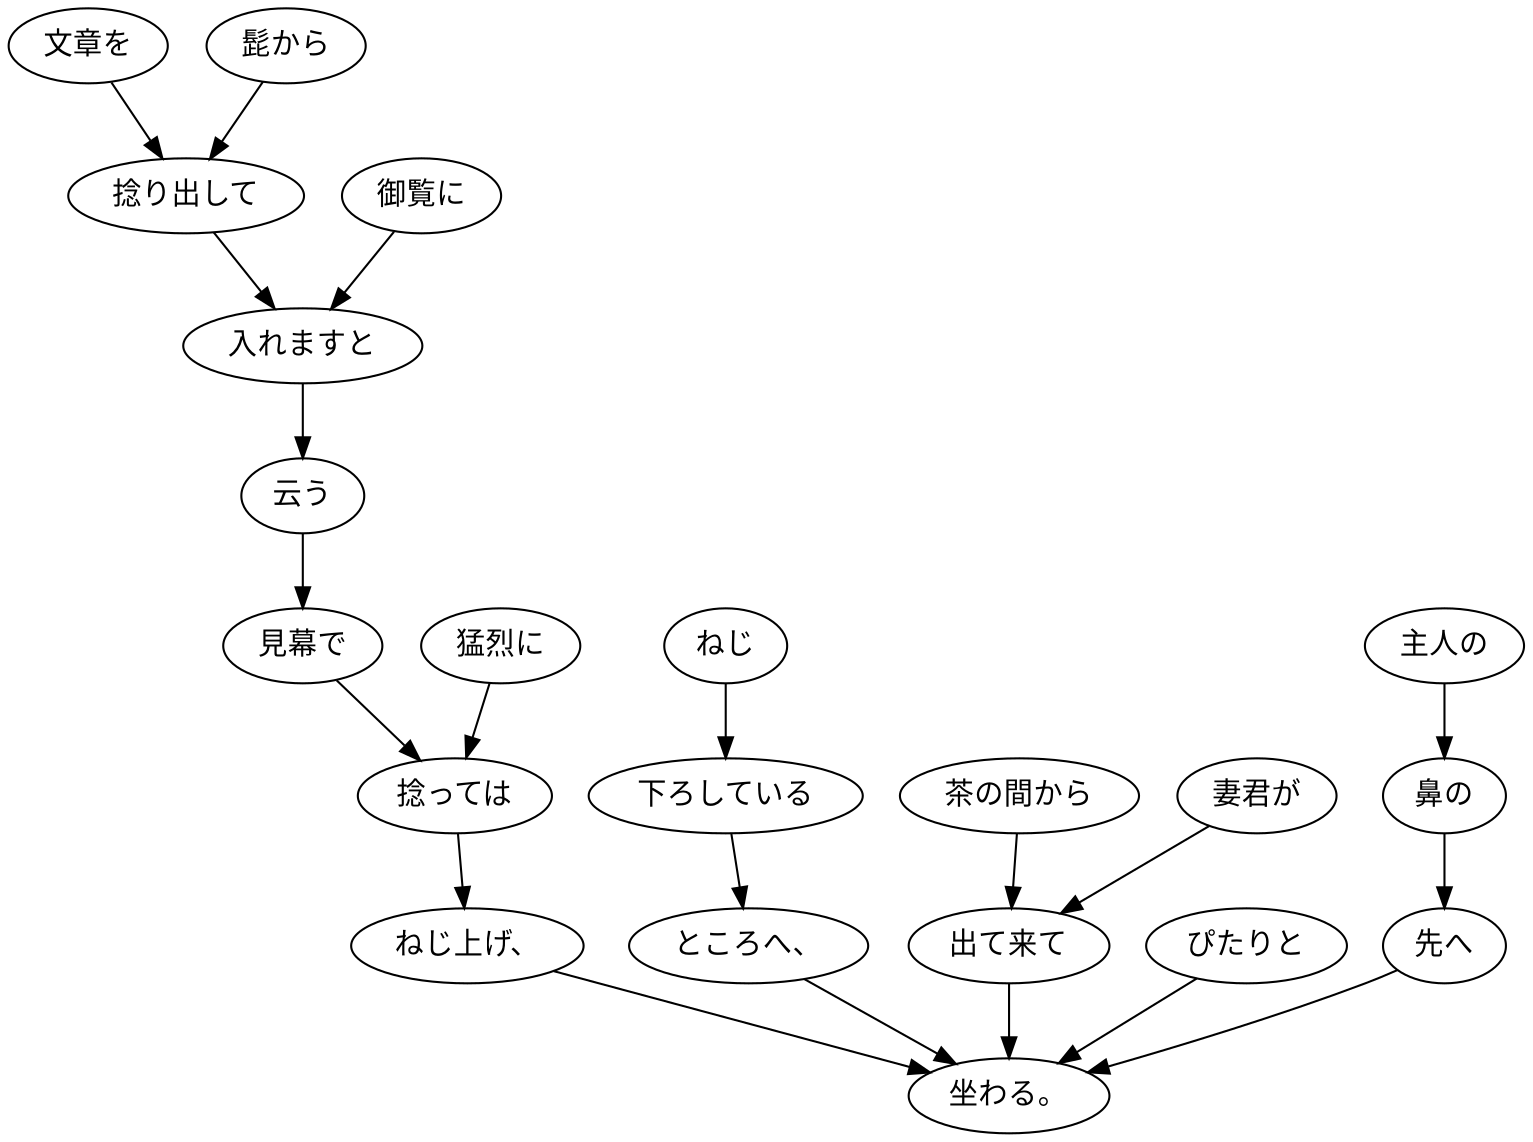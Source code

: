 digraph graph1348 {
	node0 [label="文章を"];
	node1 [label="髭から"];
	node2 [label="捻り出して"];
	node3 [label="御覧に"];
	node4 [label="入れますと"];
	node5 [label="云う"];
	node6 [label="見幕で"];
	node7 [label="猛烈に"];
	node8 [label="捻っては"];
	node9 [label="ねじ上げ、"];
	node10 [label="ねじ"];
	node11 [label="下ろしている"];
	node12 [label="ところへ、"];
	node13 [label="茶の間から"];
	node14 [label="妻君が"];
	node15 [label="出て来て"];
	node16 [label="ぴたりと"];
	node17 [label="主人の"];
	node18 [label="鼻の"];
	node19 [label="先へ"];
	node20 [label="坐わる。"];
	node0 -> node2;
	node1 -> node2;
	node2 -> node4;
	node3 -> node4;
	node4 -> node5;
	node5 -> node6;
	node6 -> node8;
	node7 -> node8;
	node8 -> node9;
	node9 -> node20;
	node10 -> node11;
	node11 -> node12;
	node12 -> node20;
	node13 -> node15;
	node14 -> node15;
	node15 -> node20;
	node16 -> node20;
	node17 -> node18;
	node18 -> node19;
	node19 -> node20;
}

